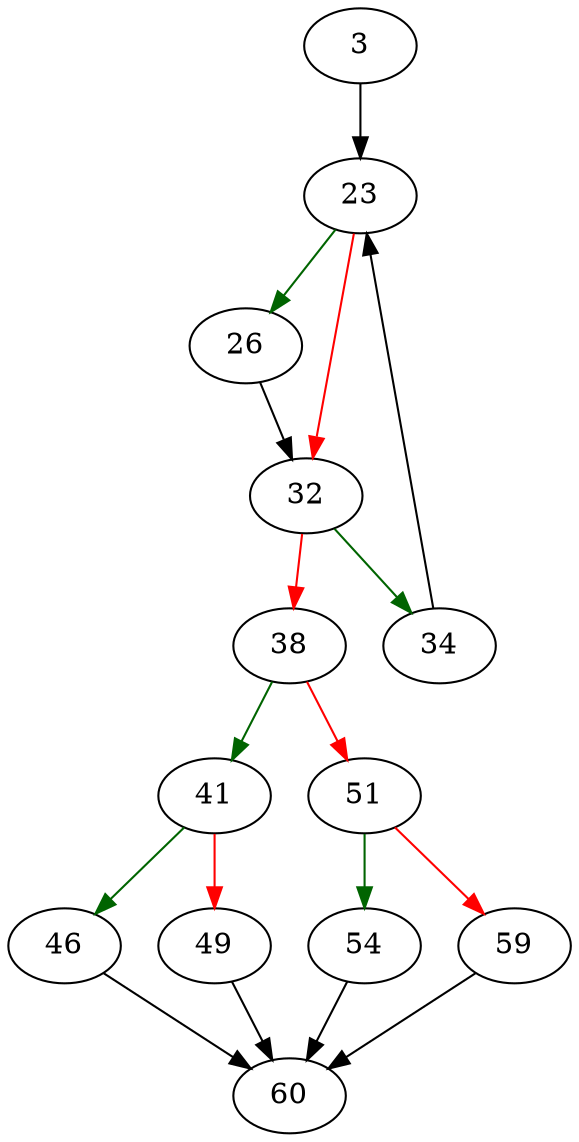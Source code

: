 strict digraph "pcache1FetchNoMutex" {
	// Node definitions.
	3 [entry=true];
	23;
	26;
	32;
	34;
	38;
	41;
	51;
	46;
	49;
	60;
	54;
	59;

	// Edge definitions.
	3 -> 23;
	23 -> 26 [
		color=darkgreen
		cond=true
	];
	23 -> 32 [
		color=red
		cond=false
	];
	26 -> 32;
	32 -> 34 [
		color=darkgreen
		cond=true
	];
	32 -> 38 [
		color=red
		cond=false
	];
	34 -> 23;
	38 -> 41 [
		color=darkgreen
		cond=true
	];
	38 -> 51 [
		color=red
		cond=false
	];
	41 -> 46 [
		color=darkgreen
		cond=true
	];
	41 -> 49 [
		color=red
		cond=false
	];
	51 -> 54 [
		color=darkgreen
		cond=true
	];
	51 -> 59 [
		color=red
		cond=false
	];
	46 -> 60;
	49 -> 60;
	54 -> 60;
	59 -> 60;
}